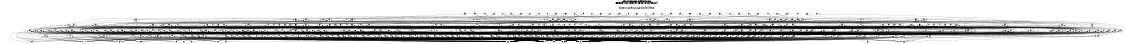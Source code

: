 # Network structure generated by ABC

digraph network {
size = "7.5,10";
center = true;
edge [dir = back];

{
  node [shape = plaintext];
  edge [style = invis];
  LevelTitle1 [label=""];
  LevelTitle2 [label=""];
  Level5 [label = ""];
  Level4 [label = ""];
  Level3 [label = ""];
  Level2 [label = ""];
  Level1 [label = ""];
  Level0 [label = ""];
  LevelTitle1 ->  LevelTitle2 ->  Level5 ->  Level4 ->  Level3 ->  Level2 ->  Level1 ->  Level0;
}

{
  rank = same;
  LevelTitle1;
  title1 [shape=plaintext,
          fontsize=20,
          fontname = "Times-Roman",
          label="Network structure visualized by ABC\nBenchmark \"top\". Time was Wed Oct 16 16:07:39 2024. "
         ];
}

{
  rank = same;
  LevelTitle2;
  title2 [shape=plaintext,
          fontsize=18,
          fontname = "Times-Roman",
          label="The network contains 346 logic nodes and 0 latches.\n"
         ];
}

{
  rank = same;
  Level5;
  Node18 [label = "pa1", shape = invtriangle, color = coral, fillcolor = coral];
  Node19 [label = "pa0", shape = invtriangle, color = coral, fillcolor = coral];
  Node20 [label = "pb0", shape = invtriangle, color = coral, fillcolor = coral];
  Node21 [label = "pc1", shape = invtriangle, color = coral, fillcolor = coral];
  Node22 [label = "pr", shape = invtriangle, color = coral, fillcolor = coral];
  Node23 [label = "pb1", shape = invtriangle, color = coral, fillcolor = coral];
  Node24 [label = "pc0", shape = invtriangle, color = coral, fillcolor = coral];
  Node25 [label = "ps", shape = invtriangle, color = coral, fillcolor = coral];
  Node26 [label = "pd0", shape = invtriangle, color = coral, fillcolor = coral];
  Node27 [label = "pt", shape = invtriangle, color = coral, fillcolor = coral];
  Node28 [label = "pd1", shape = invtriangle, color = coral, fillcolor = coral];
  Node29 [label = "pe0", shape = invtriangle, color = coral, fillcolor = coral];
  Node30 [label = "pu", shape = invtriangle, color = coral, fillcolor = coral];
  Node31 [label = "pf0", shape = invtriangle, color = coral, fillcolor = coral];
  Node32 [label = "pv", shape = invtriangle, color = coral, fillcolor = coral];
  Node33 [label = "pg0", shape = invtriangle, color = coral, fillcolor = coral];
  Node34 [label = "pw", shape = invtriangle, color = coral, fillcolor = coral];
  Node35 [label = "ph0", shape = invtriangle, color = coral, fillcolor = coral];
  Node36 [label = "px", shape = invtriangle, color = coral, fillcolor = coral];
  Node37 [label = "pi0", shape = invtriangle, color = coral, fillcolor = coral];
  Node38 [label = "py", shape = invtriangle, color = coral, fillcolor = coral];
  Node39 [label = "pj0", shape = invtriangle, color = coral, fillcolor = coral];
  Node40 [label = "pz", shape = invtriangle, color = coral, fillcolor = coral];
  Node41 [label = "pk0", shape = invtriangle, color = coral, fillcolor = coral];
  Node42 [label = "pl0", shape = invtriangle, color = coral, fillcolor = coral];
  Node43 [label = "pm0", shape = invtriangle, color = coral, fillcolor = coral];
  Node44 [label = "pn0", shape = invtriangle, color = coral, fillcolor = coral];
  Node45 [label = "po0", shape = invtriangle, color = coral, fillcolor = coral];
  Node46 [label = "pp0", shape = invtriangle, color = coral, fillcolor = coral];
  Node47 [label = "pq0", shape = invtriangle, color = coral, fillcolor = coral];
  Node48 [label = "pr0", shape = invtriangle, color = coral, fillcolor = coral];
  Node49 [label = "ps0", shape = invtriangle, color = coral, fillcolor = coral];
  Node50 [label = "pt0", shape = invtriangle, color = coral, fillcolor = coral];
  Node51 [label = "pu0", shape = invtriangle, color = coral, fillcolor = coral];
  Node52 [label = "pv0", shape = invtriangle, color = coral, fillcolor = coral];
  Node53 [label = "pw0", shape = invtriangle, color = coral, fillcolor = coral];
  Node54 [label = "px0", shape = invtriangle, color = coral, fillcolor = coral];
  Node55 [label = "py0", shape = invtriangle, color = coral, fillcolor = coral];
  Node56 [label = "pz0", shape = invtriangle, color = coral, fillcolor = coral];
}

{
  rank = same;
  Level4;
  Node72 [label = "72\n", shape = ellipse];
  Node142 [label = "142\n", shape = ellipse];
  Node171 [label = "171\n", shape = ellipse];
  Node178 [label = "178\n", shape = ellipse];
  Node221 [label = "221\n", shape = ellipse];
  Node249 [label = "249\n", shape = ellipse];
  Node256 [label = "256\n", shape = ellipse];
  Node277 [label = "277\n", shape = ellipse];
  Node298 [label = "298\n", shape = ellipse];
  Node311 [label = "311\n", shape = ellipse];
  Node313 [label = "313\n", shape = ellipse];
  Node319 [label = "319\n", shape = ellipse];
  Node328 [label = "328\n", shape = ellipse];
  Node335 [label = "335\n", shape = ellipse];
  Node340 [label = "340\n", shape = ellipse];
  Node347 [label = "347\n", shape = ellipse];
  Node353 [label = "353\n", shape = ellipse];
  Node359 [label = "359\n", shape = ellipse];
  Node367 [label = "367\n", shape = ellipse];
  Node372 [label = "372\n", shape = ellipse];
  Node379 [label = "379\n", shape = ellipse];
  Node384 [label = "384\n", shape = ellipse];
  Node389 [label = "389\n", shape = ellipse];
  Node392 [label = "392\n", shape = ellipse];
  Node395 [label = "395\n", shape = ellipse];
  Node398 [label = "398\n", shape = ellipse];
  Node402 [label = "402\n", shape = ellipse];
  Node403 [label = "403\n", shape = ellipse];
}

{
  rank = same;
  Level3;
  Node59 [label = "59\n", shape = ellipse];
  Node73 [label = "73\n", shape = ellipse];
  Node92 [label = "92\n", shape = ellipse];
  Node97 [label = "97\n", shape = ellipse];
  Node106 [label = "106\n", shape = ellipse];
  Node126 [label = "126\n", shape = ellipse];
  Node143 [label = "143\n", shape = ellipse];
  Node154 [label = "154\n", shape = ellipse];
  Node155 [label = "155\n", shape = ellipse];
  Node160 [label = "160\n", shape = ellipse];
  Node172 [label = "172\n", shape = ellipse];
  Node174 [label = "174\n", shape = ellipse];
  Node179 [label = "179\n", shape = ellipse];
  Node185 [label = "185\n", shape = ellipse];
  Node194 [label = "194\n", shape = ellipse];
  Node197 [label = "197\n", shape = ellipse];
  Node200 [label = "200\n", shape = ellipse];
  Node217 [label = "217\n", shape = ellipse];
  Node222 [label = "222\n", shape = ellipse];
  Node224 [label = "224\n", shape = ellipse];
  Node234 [label = "234\n", shape = ellipse];
  Node247 [label = "247\n", shape = ellipse];
  Node250 [label = "250\n", shape = ellipse];
  Node251 [label = "251\n", shape = ellipse];
  Node253 [label = "253\n", shape = ellipse];
  Node257 [label = "257\n", shape = ellipse];
  Node258 [label = "258\n", shape = ellipse];
  Node260 [label = "260\n", shape = ellipse];
  Node263 [label = "263\n", shape = ellipse];
  Node267 [label = "267\n", shape = ellipse];
  Node275 [label = "275\n", shape = ellipse];
  Node278 [label = "278\n", shape = ellipse];
  Node284 [label = "284\n", shape = ellipse];
  Node288 [label = "288\n", shape = ellipse];
  Node295 [label = "295\n", shape = ellipse];
  Node299 [label = "299\n", shape = ellipse];
  Node303 [label = "303\n", shape = ellipse];
  Node308 [label = "308\n", shape = ellipse];
  Node312 [label = "312\n", shape = ellipse];
  Node314 [label = "314\n", shape = ellipse];
  Node320 [label = "320\n", shape = ellipse];
  Node324 [label = "324\n", shape = ellipse];
  Node325 [label = "325\n", shape = ellipse];
  Node327 [label = "327\n", shape = ellipse];
  Node329 [label = "329\n", shape = ellipse];
  Node331 [label = "331\n", shape = ellipse];
  Node332 [label = "332\n", shape = ellipse];
  Node336 [label = "336\n", shape = ellipse];
  Node337 [label = "337\n", shape = ellipse];
  Node341 [label = "341\n", shape = ellipse];
  Node344 [label = "344\n", shape = ellipse];
  Node348 [label = "348\n", shape = ellipse];
  Node349 [label = "349\n", shape = ellipse];
  Node351 [label = "351\n", shape = ellipse];
  Node352 [label = "352\n", shape = ellipse];
  Node354 [label = "354\n", shape = ellipse];
  Node356 [label = "356\n", shape = ellipse];
  Node358 [label = "358\n", shape = ellipse];
  Node360 [label = "360\n", shape = ellipse];
  Node361 [label = "361\n", shape = ellipse];
  Node364 [label = "364\n", shape = ellipse];
  Node365 [label = "365\n", shape = ellipse];
  Node368 [label = "368\n", shape = ellipse];
  Node370 [label = "370\n", shape = ellipse];
  Node373 [label = "373\n", shape = ellipse];
  Node377 [label = "377\n", shape = ellipse];
  Node378 [label = "378\n", shape = ellipse];
  Node380 [label = "380\n", shape = ellipse];
  Node382 [label = "382\n", shape = ellipse];
  Node383 [label = "383\n", shape = ellipse];
  Node385 [label = "385\n", shape = ellipse];
  Node387 [label = "387\n", shape = ellipse];
  Node388 [label = "388\n", shape = ellipse];
  Node390 [label = "390\n", shape = ellipse];
  Node391 [label = "391\n", shape = ellipse];
  Node393 [label = "393\n", shape = ellipse];
  Node396 [label = "396\n", shape = ellipse];
  Node399 [label = "399\n", shape = ellipse];
  Node401 [label = "401\n", shape = ellipse];
}

{
  rank = same;
  Level2;
  Node60 [label = "60\n", shape = ellipse];
  Node63 [label = "63\n", shape = ellipse];
  Node69 [label = "69\n", shape = ellipse];
  Node74 [label = "74\n", shape = ellipse];
  Node79 [label = "79\n", shape = ellipse];
  Node82 [label = "82\n", shape = ellipse];
  Node86 [label = "86\n", shape = ellipse];
  Node89 [label = "89\n", shape = ellipse];
  Node93 [label = "93\n", shape = ellipse];
  Node98 [label = "98\n", shape = ellipse];
  Node99 [label = "99\n", shape = ellipse];
  Node102 [label = "102\n", shape = ellipse];
  Node107 [label = "107\n", shape = ellipse];
  Node108 [label = "108\n", shape = ellipse];
  Node110 [label = "110\n", shape = ellipse];
  Node113 [label = "113\n", shape = ellipse];
  Node117 [label = "117\n", shape = ellipse];
  Node121 [label = "121\n", shape = ellipse];
  Node124 [label = "124\n", shape = ellipse];
  Node127 [label = "127\n", shape = ellipse];
  Node131 [label = "131\n", shape = ellipse];
  Node133 [label = "133\n", shape = ellipse];
  Node135 [label = "135\n", shape = ellipse];
  Node139 [label = "139\n", shape = ellipse];
  Node144 [label = "144\n", shape = ellipse];
  Node145 [label = "145\n", shape = ellipse];
  Node146 [label = "146\n", shape = ellipse];
  Node147 [label = "147\n", shape = ellipse];
  Node151 [label = "151\n", shape = ellipse];
  Node156 [label = "156\n", shape = ellipse];
  Node161 [label = "161\n", shape = ellipse];
  Node162 [label = "162\n", shape = ellipse];
  Node166 [label = "166\n", shape = ellipse];
  Node168 [label = "168\n", shape = ellipse];
  Node173 [label = "173\n", shape = ellipse];
  Node175 [label = "175\n", shape = ellipse];
  Node176 [label = "176\n", shape = ellipse];
  Node180 [label = "180\n", shape = ellipse];
  Node181 [label = "181\n", shape = ellipse];
  Node182 [label = "182\n", shape = ellipse];
  Node183 [label = "183\n", shape = ellipse];
  Node186 [label = "186\n", shape = ellipse];
  Node187 [label = "187\n", shape = ellipse];
  Node189 [label = "189\n", shape = ellipse];
  Node195 [label = "195\n", shape = ellipse];
  Node198 [label = "198\n", shape = ellipse];
  Node201 [label = "201\n", shape = ellipse];
  Node206 [label = "206\n", shape = ellipse];
  Node209 [label = "209\n", shape = ellipse];
  Node210 [label = "210\n", shape = ellipse];
  Node214 [label = "214\n", shape = ellipse];
  Node218 [label = "218\n", shape = ellipse];
  Node223 [label = "223\n", shape = ellipse];
  Node225 [label = "225\n", shape = ellipse];
  Node226 [label = "226\n", shape = ellipse];
  Node227 [label = "227\n", shape = ellipse];
  Node228 [label = "228\n", shape = ellipse];
  Node230 [label = "230\n", shape = ellipse];
  Node235 [label = "235\n", shape = ellipse];
  Node236 [label = "236\n", shape = ellipse];
  Node237 [label = "237\n", shape = ellipse];
  Node243 [label = "243\n", shape = ellipse];
  Node252 [label = "252\n", shape = ellipse];
  Node254 [label = "254\n", shape = ellipse];
  Node255 [label = "255\n", shape = ellipse];
  Node259 [label = "259\n", shape = ellipse];
  Node261 [label = "261\n", shape = ellipse];
  Node264 [label = "264\n", shape = ellipse];
  Node265 [label = "265\n", shape = ellipse];
  Node268 [label = "268\n", shape = ellipse];
  Node269 [label = "269\n", shape = ellipse];
  Node270 [label = "270\n", shape = ellipse];
  Node271 [label = "271\n", shape = ellipse];
  Node273 [label = "273\n", shape = ellipse];
  Node276 [label = "276\n", shape = ellipse];
  Node279 [label = "279\n", shape = ellipse];
  Node280 [label = "280\n", shape = ellipse];
  Node282 [label = "282\n", shape = ellipse];
  Node283 [label = "283\n", shape = ellipse];
  Node285 [label = "285\n", shape = ellipse];
  Node286 [label = "286\n", shape = ellipse];
  Node289 [label = "289\n", shape = ellipse];
  Node290 [label = "290\n", shape = ellipse];
  Node291 [label = "291\n", shape = ellipse];
  Node292 [label = "292\n", shape = ellipse];
  Node294 [label = "294\n", shape = ellipse];
  Node296 [label = "296\n", shape = ellipse];
  Node300 [label = "300\n", shape = ellipse];
  Node301 [label = "301\n", shape = ellipse];
  Node302 [label = "302\n", shape = ellipse];
  Node304 [label = "304\n", shape = ellipse];
  Node305 [label = "305\n", shape = ellipse];
  Node306 [label = "306\n", shape = ellipse];
  Node309 [label = "309\n", shape = ellipse];
  Node316 [label = "316\n", shape = ellipse];
  Node317 [label = "317\n", shape = ellipse];
  Node318 [label = "318\n", shape = ellipse];
  Node321 [label = "321\n", shape = ellipse];
  Node323 [label = "323\n", shape = ellipse];
  Node326 [label = "326\n", shape = ellipse];
  Node330 [label = "330\n", shape = ellipse];
  Node333 [label = "333\n", shape = ellipse];
  Node334 [label = "334\n", shape = ellipse];
  Node338 [label = "338\n", shape = ellipse];
  Node339 [label = "339\n", shape = ellipse];
  Node342 [label = "342\n", shape = ellipse];
  Node345 [label = "345\n", shape = ellipse];
  Node346 [label = "346\n", shape = ellipse];
  Node357 [label = "357\n", shape = ellipse];
  Node362 [label = "362\n", shape = ellipse];
  Node363 [label = "363\n", shape = ellipse];
  Node369 [label = "369\n", shape = ellipse];
  Node371 [label = "371\n", shape = ellipse];
  Node374 [label = "374\n", shape = ellipse];
  Node375 [label = "375\n", shape = ellipse];
  Node376 [label = "376\n", shape = ellipse];
  Node381 [label = "381\n", shape = ellipse];
  Node386 [label = "386\n", shape = ellipse];
  Node394 [label = "394\n", shape = ellipse];
  Node397 [label = "397\n", shape = ellipse];
  Node400 [label = "400\n", shape = ellipse];
}

{
  rank = same;
  Level1;
  Node58 [label = "58\n", shape = ellipse];
  Node61 [label = "61\n", shape = ellipse];
  Node62 [label = "62\n", shape = ellipse];
  Node64 [label = "64\n", shape = ellipse];
  Node65 [label = "65\n", shape = ellipse];
  Node66 [label = "66\n", shape = ellipse];
  Node67 [label = "67\n", shape = ellipse];
  Node68 [label = "68\n", shape = ellipse];
  Node70 [label = "70\n", shape = ellipse];
  Node71 [label = "71\n", shape = ellipse];
  Node75 [label = "75\n", shape = ellipse];
  Node76 [label = "76\n", shape = ellipse];
  Node77 [label = "77\n", shape = ellipse];
  Node78 [label = "78\n", shape = ellipse];
  Node80 [label = "80\n", shape = ellipse];
  Node81 [label = "81\n", shape = ellipse];
  Node83 [label = "83\n", shape = ellipse];
  Node84 [label = "84\n", shape = ellipse];
  Node85 [label = "85\n", shape = ellipse];
  Node87 [label = "87\n", shape = ellipse];
  Node88 [label = "88\n", shape = ellipse];
  Node90 [label = "90\n", shape = ellipse];
  Node91 [label = "91\n", shape = ellipse];
  Node94 [label = "94\n", shape = ellipse];
  Node95 [label = "95\n", shape = ellipse];
  Node96 [label = "96\n", shape = ellipse];
  Node100 [label = "100\n", shape = ellipse];
  Node101 [label = "101\n", shape = ellipse];
  Node103 [label = "103\n", shape = ellipse];
  Node104 [label = "104\n", shape = ellipse];
  Node105 [label = "105\n", shape = ellipse];
  Node109 [label = "109\n", shape = ellipse];
  Node111 [label = "111\n", shape = ellipse];
  Node112 [label = "112\n", shape = ellipse];
  Node114 [label = "114\n", shape = ellipse];
  Node115 [label = "115\n", shape = ellipse];
  Node116 [label = "116\n", shape = ellipse];
  Node118 [label = "118\n", shape = ellipse];
  Node119 [label = "119\n", shape = ellipse];
  Node120 [label = "120\n", shape = ellipse];
  Node122 [label = "122\n", shape = ellipse];
  Node123 [label = "123\n", shape = ellipse];
  Node125 [label = "125\n", shape = ellipse];
  Node128 [label = "128\n", shape = ellipse];
  Node129 [label = "129\n", shape = ellipse];
  Node130 [label = "130\n", shape = ellipse];
  Node132 [label = "132\n", shape = ellipse];
  Node134 [label = "134\n", shape = ellipse];
  Node136 [label = "136\n", shape = ellipse];
  Node137 [label = "137\n", shape = ellipse];
  Node138 [label = "138\n", shape = ellipse];
  Node140 [label = "140\n", shape = ellipse];
  Node141 [label = "141\n", shape = ellipse];
  Node148 [label = "148\n", shape = ellipse];
  Node149 [label = "149\n", shape = ellipse];
  Node150 [label = "150\n", shape = ellipse];
  Node152 [label = "152\n", shape = ellipse];
  Node153 [label = "153\n", shape = ellipse];
  Node157 [label = "157\n", shape = ellipse];
  Node158 [label = "158\n", shape = ellipse];
  Node159 [label = "159\n", shape = ellipse];
  Node163 [label = "163\n", shape = ellipse];
  Node164 [label = "164\n", shape = ellipse];
  Node165 [label = "165\n", shape = ellipse];
  Node167 [label = "167\n", shape = ellipse];
  Node169 [label = "169\n", shape = ellipse];
  Node170 [label = "170\n", shape = ellipse];
  Node177 [label = "177\n", shape = ellipse];
  Node184 [label = "184\n", shape = ellipse];
  Node188 [label = "188\n", shape = ellipse];
  Node190 [label = "190\n", shape = ellipse];
  Node191 [label = "191\n", shape = ellipse];
  Node192 [label = "192\n", shape = ellipse];
  Node193 [label = "193\n", shape = ellipse];
  Node196 [label = "196\n", shape = ellipse];
  Node199 [label = "199\n", shape = ellipse];
  Node202 [label = "202\n", shape = ellipse];
  Node203 [label = "203\n", shape = ellipse];
  Node204 [label = "204\n", shape = ellipse];
  Node205 [label = "205\n", shape = ellipse];
  Node207 [label = "207\n", shape = ellipse];
  Node208 [label = "208\n", shape = ellipse];
  Node211 [label = "211\n", shape = ellipse];
  Node212 [label = "212\n", shape = ellipse];
  Node213 [label = "213\n", shape = ellipse];
  Node215 [label = "215\n", shape = ellipse];
  Node216 [label = "216\n", shape = ellipse];
  Node219 [label = "219\n", shape = ellipse];
  Node220 [label = "220\n", shape = ellipse];
  Node229 [label = "229\n", shape = ellipse];
  Node231 [label = "231\n", shape = ellipse];
  Node232 [label = "232\n", shape = ellipse];
  Node233 [label = "233\n", shape = ellipse];
  Node238 [label = "238\n", shape = ellipse];
  Node239 [label = "239\n", shape = ellipse];
  Node240 [label = "240\n", shape = ellipse];
  Node241 [label = "241\n", shape = ellipse];
  Node242 [label = "242\n", shape = ellipse];
  Node244 [label = "244\n", shape = ellipse];
  Node245 [label = "245\n", shape = ellipse];
  Node246 [label = "246\n", shape = ellipse];
  Node248 [label = "248\n", shape = ellipse];
  Node262 [label = "262\n", shape = ellipse];
  Node266 [label = "266\n", shape = ellipse];
  Node272 [label = "272\n", shape = ellipse];
  Node274 [label = "274\n", shape = ellipse];
  Node281 [label = "281\n", shape = ellipse];
  Node287 [label = "287\n", shape = ellipse];
  Node293 [label = "293\n", shape = ellipse];
  Node297 [label = "297\n", shape = ellipse];
  Node307 [label = "307\n", shape = ellipse];
  Node310 [label = "310\n", shape = ellipse];
  Node315 [label = "315\n", shape = ellipse];
  Node322 [label = "322\n", shape = ellipse];
  Node343 [label = "343\n", shape = ellipse];
  Node350 [label = "350\n", shape = ellipse];
  Node355 [label = "355\n", shape = ellipse];
  Node366 [label = "366\n", shape = ellipse];
}

{
  rank = same;
  Level0;
  Node1 [label = "pp", shape = triangle, color = coral, fillcolor = coral];
  Node2 [label = "pq", shape = triangle, color = coral, fillcolor = coral];
  Node3 [label = "pa", shape = triangle, color = coral, fillcolor = coral];
  Node4 [label = "pb", shape = triangle, color = coral, fillcolor = coral];
  Node5 [label = "pc", shape = triangle, color = coral, fillcolor = coral];
  Node6 [label = "pd", shape = triangle, color = coral, fillcolor = coral];
  Node7 [label = "pe", shape = triangle, color = coral, fillcolor = coral];
  Node8 [label = "pf", shape = triangle, color = coral, fillcolor = coral];
  Node9 [label = "pg", shape = triangle, color = coral, fillcolor = coral];
  Node10 [label = "ph", shape = triangle, color = coral, fillcolor = coral];
  Node11 [label = "pi", shape = triangle, color = coral, fillcolor = coral];
  Node12 [label = "pj", shape = triangle, color = coral, fillcolor = coral];
  Node13 [label = "pk", shape = triangle, color = coral, fillcolor = coral];
  Node14 [label = "pl", shape = triangle, color = coral, fillcolor = coral];
  Node15 [label = "pm", shape = triangle, color = coral, fillcolor = coral];
  Node16 [label = "pn", shape = triangle, color = coral, fillcolor = coral];
  Node17 [label = "po", shape = triangle, color = coral, fillcolor = coral];
}

title1 -> title2 [style = invis];
title2 -> Node18 [style = invis];
title2 -> Node19 [style = invis];
title2 -> Node20 [style = invis];
title2 -> Node21 [style = invis];
title2 -> Node22 [style = invis];
title2 -> Node23 [style = invis];
title2 -> Node24 [style = invis];
title2 -> Node25 [style = invis];
title2 -> Node26 [style = invis];
title2 -> Node27 [style = invis];
title2 -> Node28 [style = invis];
title2 -> Node29 [style = invis];
title2 -> Node30 [style = invis];
title2 -> Node31 [style = invis];
title2 -> Node32 [style = invis];
title2 -> Node33 [style = invis];
title2 -> Node34 [style = invis];
title2 -> Node35 [style = invis];
title2 -> Node36 [style = invis];
title2 -> Node37 [style = invis];
title2 -> Node38 [style = invis];
title2 -> Node39 [style = invis];
title2 -> Node40 [style = invis];
title2 -> Node41 [style = invis];
title2 -> Node42 [style = invis];
title2 -> Node43 [style = invis];
title2 -> Node44 [style = invis];
title2 -> Node45 [style = invis];
title2 -> Node46 [style = invis];
title2 -> Node47 [style = invis];
title2 -> Node48 [style = invis];
title2 -> Node49 [style = invis];
title2 -> Node50 [style = invis];
title2 -> Node51 [style = invis];
title2 -> Node52 [style = invis];
title2 -> Node53 [style = invis];
title2 -> Node54 [style = invis];
title2 -> Node55 [style = invis];
title2 -> Node56 [style = invis];
Node18 -> Node19 [style = invis];
Node19 -> Node20 [style = invis];
Node20 -> Node21 [style = invis];
Node21 -> Node22 [style = invis];
Node22 -> Node23 [style = invis];
Node23 -> Node24 [style = invis];
Node24 -> Node25 [style = invis];
Node25 -> Node26 [style = invis];
Node26 -> Node27 [style = invis];
Node27 -> Node28 [style = invis];
Node28 -> Node29 [style = invis];
Node29 -> Node30 [style = invis];
Node30 -> Node31 [style = invis];
Node31 -> Node32 [style = invis];
Node32 -> Node33 [style = invis];
Node33 -> Node34 [style = invis];
Node34 -> Node35 [style = invis];
Node35 -> Node36 [style = invis];
Node36 -> Node37 [style = invis];
Node37 -> Node38 [style = invis];
Node38 -> Node39 [style = invis];
Node39 -> Node40 [style = invis];
Node40 -> Node41 [style = invis];
Node41 -> Node42 [style = invis];
Node42 -> Node43 [style = invis];
Node43 -> Node44 [style = invis];
Node44 -> Node45 [style = invis];
Node45 -> Node46 [style = invis];
Node46 -> Node47 [style = invis];
Node47 -> Node48 [style = invis];
Node48 -> Node49 [style = invis];
Node49 -> Node50 [style = invis];
Node50 -> Node51 [style = invis];
Node51 -> Node52 [style = invis];
Node52 -> Node53 [style = invis];
Node53 -> Node54 [style = invis];
Node54 -> Node55 [style = invis];
Node55 -> Node56 [style = invis];
Node18 -> Node58 [style = solid];
Node19 -> Node59 [style = solid];
Node20 -> Node60 [style = solid];
Node21 -> Node69 [style = solid];
Node22 -> Node72 [style = solid];
Node23 -> Node124 [style = solid];
Node24 -> Node68 [style = solid];
Node25 -> Node126 [style = solid];
Node26 -> Node142 [style = solid];
Node27 -> Node171 [style = solid];
Node28 -> Node177 [style = solid];
Node29 -> Node178 [style = solid];
Node30 -> Node217 [style = solid];
Node31 -> Node221 [style = solid];
Node32 -> Node249 [style = solid];
Node33 -> Node256 [style = solid];
Node34 -> Node402 [style = solid];
Node35 -> Node277 [style = solid];
Node36 -> Node403 [style = solid];
Node37 -> Node298 [style = solid];
Node38 -> Node311 [style = solid];
Node39 -> Node313 [style = solid];
Node40 -> Node318 [style = solid];
Node41 -> Node319 [style = solid];
Node42 -> Node328 [style = solid];
Node43 -> Node335 [style = solid];
Node44 -> Node340 [style = solid];
Node45 -> Node347 [style = solid];
Node46 -> Node353 [style = solid];
Node47 -> Node359 [style = solid];
Node48 -> Node367 [style = solid];
Node49 -> Node372 [style = solid];
Node50 -> Node379 [style = solid];
Node51 -> Node384 [style = solid];
Node52 -> Node389 [style = solid];
Node53 -> Node392 [style = solid];
Node54 -> Node395 [style = solid];
Node55 -> Node398 [style = solid];
Node56 -> Node297 [style = solid];
Node58 -> Node1 [style = solid];
Node58 -> Node2 [style = solid];
Node58 -> Node14 [style = solid];
Node58 -> Node15 [style = solid];
Node58 -> Node16 [style = solid];
Node58 -> Node17 [style = solid];
Node59 -> Node60 [style = solid];
Node59 -> Node63 [style = solid];
Node59 -> Node68 [style = solid];
Node60 -> Node61 [style = solid];
Node60 -> Node62 [style = solid];
Node61 -> Node14 [style = solid];
Node61 -> Node15 [style = solid];
Node61 -> Node16 [style = solid];
Node61 -> Node17 [style = solid];
Node62 -> Node1 [style = solid];
Node62 -> Node2 [style = solid];
Node62 -> Node13 [style = solid];
Node63 -> Node64 [style = solid];
Node63 -> Node65 [style = solid];
Node63 -> Node66 [style = solid];
Node63 -> Node67 [style = solid];
Node63 -> Node9 [style = solid];
Node64 -> Node14 [style = solid];
Node64 -> Node15 [style = solid];
Node64 -> Node16 [style = solid];
Node64 -> Node17 [style = solid];
Node65 -> Node1 [style = solid];
Node65 -> Node2 [style = solid];
Node66 -> Node14 [style = solid];
Node66 -> Node16 [style = solid];
Node66 -> Node17 [style = solid];
Node67 -> Node1 [style = solid];
Node67 -> Node2 [style = solid];
Node67 -> Node9 [style = solid];
Node67 -> Node15 [style = solid];
Node68 -> Node1 [style = solid];
Node68 -> Node2 [style = solid];
Node68 -> Node14 [style = solid];
Node68 -> Node15 [style = solid];
Node68 -> Node16 [style = solid];
Node68 -> Node17 [style = solid];
Node69 -> Node70 [style = solid];
Node69 -> Node71 [style = solid];
Node70 -> Node1 [style = solid];
Node70 -> Node2 [style = solid];
Node70 -> Node14 [style = solid];
Node70 -> Node15 [style = solid];
Node70 -> Node16 [style = solid];
Node70 -> Node17 [style = solid];
Node71 -> Node1 [style = solid];
Node71 -> Node2 [style = solid];
Node71 -> Node14 [style = solid];
Node71 -> Node15 [style = solid];
Node71 -> Node16 [style = solid];
Node71 -> Node17 [style = solid];
Node72 -> Node73 [style = solid];
Node72 -> Node92 [style = solid];
Node72 -> Node97 [style = solid];
Node72 -> Node106 [style = solid];
Node72 -> Node121 [style = solid];
Node73 -> Node74 [style = solid];
Node73 -> Node79 [style = solid];
Node73 -> Node82 [style = solid];
Node73 -> Node86 [style = solid];
Node73 -> Node89 [style = solid];
Node73 -> Node91 [style = solid];
Node74 -> Node75 [style = solid];
Node74 -> Node76 [style = solid];
Node74 -> Node77 [style = solid];
Node74 -> Node78 [style = solid];
Node74 -> Node8 [style = solid];
Node75 -> Node1 [style = solid];
Node75 -> Node2 [style = solid];
Node75 -> Node14 [style = solid];
Node75 -> Node15 [style = solid];
Node75 -> Node16 [style = solid];
Node75 -> Node17 [style = solid];
Node76 -> Node1 [style = solid];
Node76 -> Node2 [style = solid];
Node76 -> Node14 [style = solid];
Node76 -> Node15 [style = solid];
Node76 -> Node16 [style = solid];
Node76 -> Node17 [style = solid];
Node77 -> Node14 [style = solid];
Node77 -> Node15 [style = solid];
Node77 -> Node16 [style = solid];
Node77 -> Node17 [style = solid];
Node78 -> Node1 [style = solid];
Node78 -> Node2 [style = solid];
Node79 -> Node77 [style = solid];
Node79 -> Node78 [style = solid];
Node79 -> Node80 [style = solid];
Node79 -> Node81 [style = solid];
Node79 -> Node8 [style = solid];
Node80 -> Node1 [style = solid];
Node80 -> Node2 [style = solid];
Node80 -> Node14 [style = solid];
Node80 -> Node15 [style = solid];
Node80 -> Node16 [style = solid];
Node80 -> Node17 [style = solid];
Node81 -> Node1 [style = solid];
Node81 -> Node2 [style = solid];
Node81 -> Node14 [style = solid];
Node81 -> Node15 [style = solid];
Node81 -> Node16 [style = solid];
Node81 -> Node17 [style = solid];
Node82 -> Node83 [style = solid];
Node82 -> Node84 [style = solid];
Node82 -> Node85 [style = solid];
Node83 -> Node7 [style = solid];
Node83 -> Node10 [style = solid];
Node83 -> Node11 [style = solid];
Node83 -> Node12 [style = solid];
Node84 -> Node2 [style = solid];
Node84 -> Node15 [style = solid];
Node84 -> Node16 [style = solid];
Node85 -> Node1 [style = solid];
Node85 -> Node5 [style = solid];
Node85 -> Node14 [style = solid];
Node85 -> Node17 [style = solid];
Node86 -> Node87 [style = solid];
Node86 -> Node88 [style = solid];
Node86 -> Node7 [style = solid];
Node87 -> Node15 [style = solid];
Node87 -> Node16 [style = solid];
Node88 -> Node1 [style = solid];
Node88 -> Node2 [style = solid];
Node88 -> Node3 [style = solid];
Node88 -> Node14 [style = solid];
Node88 -> Node17 [style = solid];
Node89 -> Node87 [style = solid];
Node89 -> Node90 [style = solid];
Node89 -> Node7 [style = solid];
Node90 -> Node1 [style = solid];
Node90 -> Node2 [style = solid];
Node90 -> Node4 [style = solid];
Node90 -> Node14 [style = solid];
Node90 -> Node17 [style = solid];
Node91 -> Node1 [style = solid];
Node91 -> Node2 [style = solid];
Node91 -> Node14 [style = solid];
Node91 -> Node15 [style = solid];
Node91 -> Node16 [style = solid];
Node91 -> Node17 [style = solid];
Node92 -> Node93 [style = solid];
Node92 -> Node95 [style = solid];
Node92 -> Node96 [style = solid];
Node93 -> Node77 [style = solid];
Node93 -> Node94 [style = solid];
Node94 -> Node1 [style = solid];
Node94 -> Node2 [style = solid];
Node94 -> Node11 [style = solid];
Node95 -> Node1 [style = solid];
Node95 -> Node2 [style = solid];
Node95 -> Node14 [style = solid];
Node95 -> Node15 [style = solid];
Node95 -> Node16 [style = solid];
Node95 -> Node17 [style = solid];
Node96 -> Node1 [style = solid];
Node96 -> Node2 [style = solid];
Node96 -> Node14 [style = solid];
Node96 -> Node15 [style = solid];
Node96 -> Node16 [style = solid];
Node96 -> Node17 [style = solid];
Node97 -> Node98 [style = solid];
Node97 -> Node99 [style = solid];
Node97 -> Node102 [style = solid];
Node97 -> Node104 [style = solid];
Node97 -> Node105 [style = solid];
Node98 -> Node66 [style = solid];
Node98 -> Node67 [style = solid];
Node99 -> Node84 [style = solid];
Node99 -> Node100 [style = solid];
Node99 -> Node101 [style = solid];
Node100 -> Node7 [style = solid];
Node100 -> Node8 [style = solid];
Node100 -> Node10 [style = solid];
Node100 -> Node14 [style = solid];
Node101 -> Node1 [style = solid];
Node101 -> Node11 [style = solid];
Node101 -> Node12 [style = solid];
Node101 -> Node17 [style = solid];
Node102 -> Node83 [style = solid];
Node102 -> Node84 [style = solid];
Node102 -> Node103 [style = solid];
Node103 -> Node1 [style = solid];
Node103 -> Node4 [style = solid];
Node103 -> Node14 [style = solid];
Node103 -> Node17 [style = solid];
Node104 -> Node1 [style = solid];
Node104 -> Node2 [style = solid];
Node104 -> Node14 [style = solid];
Node104 -> Node15 [style = solid];
Node104 -> Node16 [style = solid];
Node104 -> Node17 [style = solid];
Node105 -> Node1 [style = solid];
Node105 -> Node2 [style = solid];
Node105 -> Node14 [style = solid];
Node105 -> Node15 [style = solid];
Node105 -> Node16 [style = solid];
Node105 -> Node17 [style = solid];
Node106 -> Node107 [style = solid];
Node106 -> Node108 [style = solid];
Node106 -> Node110 [style = solid];
Node106 -> Node113 [style = solid];
Node106 -> Node117 [style = solid];
Node106 -> Node120 [style = solid];
Node107 -> Node64 [style = solid];
Node107 -> Node65 [style = solid];
Node107 -> Node9 [style = solid];
Node108 -> Node109 [style = solid];
Node108 -> Node9 [style = solid];
Node108 -> Node14 [style = solid];
Node108 -> Node15 [style = solid];
Node108 -> Node16 [style = solid];
Node108 -> Node17 [style = solid];
Node109 -> Node1 [style = solid];
Node109 -> Node2 [style = solid];
Node110 -> Node111 [style = solid];
Node110 -> Node112 [style = solid];
Node111 -> Node1 [style = solid];
Node111 -> Node2 [style = solid];
Node111 -> Node14 [style = solid];
Node111 -> Node15 [style = solid];
Node111 -> Node16 [style = solid];
Node111 -> Node17 [style = solid];
Node112 -> Node1 [style = solid];
Node112 -> Node2 [style = solid];
Node112 -> Node14 [style = solid];
Node112 -> Node15 [style = solid];
Node112 -> Node16 [style = solid];
Node112 -> Node17 [style = solid];
Node113 -> Node114 [style = solid];
Node113 -> Node115 [style = solid];
Node113 -> Node116 [style = solid];
Node113 -> Node1 [style = solid];
Node113 -> Node2 [style = solid];
Node113 -> Node5 [style = solid];
Node114 -> Node7 [style = solid];
Node114 -> Node8 [style = solid];
Node114 -> Node14 [style = solid];
Node114 -> Node17 [style = solid];
Node115 -> Node1 [style = solid];
Node115 -> Node2 [style = solid];
Node115 -> Node15 [style = solid];
Node115 -> Node16 [style = solid];
Node116 -> Node14 [style = solid];
Node116 -> Node15 [style = solid];
Node116 -> Node16 [style = solid];
Node116 -> Node17 [style = solid];
Node117 -> Node109 [style = solid];
Node117 -> Node87 [style = solid];
Node117 -> Node118 [style = solid];
Node117 -> Node119 [style = solid];
Node117 -> Node9 [style = solid];
Node118 -> Node14 [style = solid];
Node118 -> Node15 [style = solid];
Node118 -> Node16 [style = solid];
Node118 -> Node17 [style = solid];
Node119 -> Node4 [style = solid];
Node119 -> Node8 [style = solid];
Node119 -> Node14 [style = solid];
Node119 -> Node17 [style = solid];
Node120 -> Node1 [style = solid];
Node120 -> Node2 [style = solid];
Node120 -> Node14 [style = solid];
Node120 -> Node15 [style = solid];
Node120 -> Node16 [style = solid];
Node120 -> Node17 [style = solid];
Node121 -> Node78 [style = solid];
Node121 -> Node122 [style = solid];
Node121 -> Node123 [style = solid];
Node122 -> Node9 [style = solid];
Node122 -> Node14 [style = solid];
Node122 -> Node15 [style = solid];
Node122 -> Node16 [style = solid];
Node122 -> Node17 [style = solid];
Node123 -> Node1 [style = solid];
Node123 -> Node2 [style = solid];
Node123 -> Node14 [style = solid];
Node123 -> Node15 [style = solid];
Node123 -> Node16 [style = solid];
Node123 -> Node17 [style = solid];
Node124 -> Node65 [style = solid];
Node124 -> Node125 [style = solid];
Node124 -> Node10 [style = solid];
Node124 -> Node12 [style = solid];
Node124 -> Node14 [style = solid];
Node124 -> Node17 [style = solid];
Node125 -> Node15 [style = solid];
Node125 -> Node16 [style = solid];
Node126 -> Node127 [style = solid];
Node126 -> Node131 [style = solid];
Node126 -> Node133 [style = solid];
Node126 -> Node135 [style = solid];
Node126 -> Node139 [style = solid];
Node126 -> Node58 [style = solid];
Node127 -> Node128 [style = solid];
Node127 -> Node129 [style = solid];
Node127 -> Node130 [style = solid];
Node127 -> Node1 [style = solid];
Node127 -> Node2 [style = solid];
Node127 -> Node10 [style = solid];
Node128 -> Node1 [style = solid];
Node128 -> Node2 [style = solid];
Node128 -> Node14 [style = solid];
Node128 -> Node15 [style = solid];
Node128 -> Node16 [style = solid];
Node128 -> Node17 [style = solid];
Node129 -> Node14 [style = solid];
Node129 -> Node15 [style = solid];
Node129 -> Node16 [style = solid];
Node129 -> Node17 [style = solid];
Node130 -> Node1 [style = solid];
Node130 -> Node14 [style = solid];
Node130 -> Node15 [style = solid];
Node130 -> Node16 [style = solid];
Node130 -> Node17 [style = solid];
Node131 -> Node78 [style = solid];
Node131 -> Node132 [style = solid];
Node131 -> Node4 [style = solid];
Node131 -> Node16 [style = solid];
Node131 -> Node17 [style = solid];
Node132 -> Node7 [style = solid];
Node132 -> Node11 [style = solid];
Node132 -> Node14 [style = solid];
Node132 -> Node15 [style = solid];
Node133 -> Node134 [style = solid];
Node133 -> Node10 [style = solid];
Node133 -> Node11 [style = solid];
Node133 -> Node17 [style = solid];
Node134 -> Node2 [style = solid];
Node134 -> Node14 [style = solid];
Node134 -> Node15 [style = solid];
Node134 -> Node16 [style = solid];
Node135 -> Node132 [style = solid];
Node135 -> Node136 [style = solid];
Node135 -> Node137 [style = solid];
Node135 -> Node138 [style = solid];
Node136 -> Node1 [style = solid];
Node136 -> Node2 [style = solid];
Node136 -> Node5 [style = solid];
Node136 -> Node16 [style = solid];
Node136 -> Node17 [style = solid];
Node137 -> Node7 [style = solid];
Node137 -> Node14 [style = solid];
Node137 -> Node15 [style = solid];
Node138 -> Node1 [style = solid];
Node138 -> Node2 [style = solid];
Node138 -> Node3 [style = solid];
Node138 -> Node8 [style = solid];
Node138 -> Node16 [style = solid];
Node138 -> Node17 [style = solid];
Node139 -> Node109 [style = solid];
Node139 -> Node140 [style = solid];
Node139 -> Node141 [style = solid];
Node139 -> Node8 [style = solid];
Node139 -> Node16 [style = solid];
Node139 -> Node17 [style = solid];
Node140 -> Node1 [style = solid];
Node140 -> Node2 [style = solid];
Node140 -> Node7 [style = solid];
Node140 -> Node11 [style = solid];
Node140 -> Node14 [style = solid];
Node140 -> Node15 [style = solid];
Node141 -> Node7 [style = solid];
Node141 -> Node8 [style = solid];
Node141 -> Node15 [style = solid];
Node142 -> Node143 [style = solid];
Node142 -> Node154 [style = solid];
Node142 -> Node155 [style = solid];
Node142 -> Node160 [style = solid];
Node142 -> Node166 [style = solid];
Node142 -> Node168 [style = solid];
Node143 -> Node144 [style = solid];
Node143 -> Node145 [style = solid];
Node143 -> Node146 [style = solid];
Node143 -> Node147 [style = solid];
Node143 -> Node151 [style = solid];
Node143 -> Node153 [style = solid];
Node144 -> Node109 [style = solid];
Node144 -> Node118 [style = solid];
Node144 -> Node9 [style = solid];
Node145 -> Node115 [style = solid];
Node145 -> Node119 [style = solid];
Node146 -> Node129 [style = solid];
Node146 -> Node130 [style = solid];
Node146 -> Node1 [style = solid];
Node146 -> Node2 [style = solid];
Node146 -> Node10 [style = solid];
Node147 -> Node125 [style = solid];
Node147 -> Node148 [style = solid];
Node147 -> Node149 [style = solid];
Node147 -> Node150 [style = solid];
Node147 -> Node17 [style = solid];
Node148 -> Node5 [style = solid];
Node148 -> Node10 [style = solid];
Node148 -> Node11 [style = solid];
Node148 -> Node14 [style = solid];
Node149 -> Node1 [style = solid];
Node149 -> Node2 [style = solid];
Node149 -> Node4 [style = solid];
Node149 -> Node8 [style = solid];
Node150 -> Node1 [style = solid];
Node150 -> Node2 [style = solid];
Node150 -> Node14 [style = solid];
Node150 -> Node15 [style = solid];
Node150 -> Node16 [style = solid];
Node150 -> Node17 [style = solid];
Node151 -> Node61 [style = solid];
Node151 -> Node109 [style = solid];
Node151 -> Node152 [style = solid];
Node151 -> Node13 [style = solid];
Node152 -> Node1 [style = solid];
Node152 -> Node2 [style = solid];
Node152 -> Node14 [style = solid];
Node152 -> Node15 [style = solid];
Node152 -> Node16 [style = solid];
Node152 -> Node17 [style = solid];
Node153 -> Node1 [style = solid];
Node153 -> Node2 [style = solid];
Node153 -> Node14 [style = solid];
Node153 -> Node15 [style = solid];
Node153 -> Node16 [style = solid];
Node153 -> Node17 [style = solid];
Node154 -> Node102 [style = solid];
Node154 -> Node96 [style = solid];
Node154 -> Node112 [style = solid];
Node154 -> Node137 [style = solid];
Node154 -> Node138 [style = solid];
Node155 -> Node156 [style = solid];
Node155 -> Node133 [style = solid];
Node155 -> Node157 [style = solid];
Node155 -> Node158 [style = solid];
Node155 -> Node159 [style = solid];
Node156 -> Node109 [style = solid];
Node156 -> Node118 [style = solid];
Node156 -> Node9 [style = solid];
Node157 -> Node1 [style = solid];
Node157 -> Node2 [style = solid];
Node157 -> Node14 [style = solid];
Node157 -> Node15 [style = solid];
Node157 -> Node16 [style = solid];
Node157 -> Node17 [style = solid];
Node158 -> Node1 [style = solid];
Node158 -> Node3 [style = solid];
Node158 -> Node14 [style = solid];
Node158 -> Node16 [style = solid];
Node158 -> Node17 [style = solid];
Node159 -> Node1 [style = solid];
Node159 -> Node2 [style = solid];
Node159 -> Node14 [style = solid];
Node159 -> Node15 [style = solid];
Node159 -> Node16 [style = solid];
Node160 -> Node139 [style = solid];
Node160 -> Node161 [style = solid];
Node160 -> Node162 [style = solid];
Node160 -> Node163 [style = solid];
Node160 -> Node164 [style = solid];
Node160 -> Node165 [style = solid];
Node161 -> Node83 [style = solid];
Node161 -> Node84 [style = solid];
Node161 -> Node85 [style = solid];
Node161 -> Node100 [style = solid];
Node161 -> Node101 [style = solid];
Node162 -> Node78 [style = solid];
Node162 -> Node132 [style = solid];
Node162 -> Node4 [style = solid];
Node162 -> Node5 [style = solid];
Node162 -> Node16 [style = solid];
Node162 -> Node17 [style = solid];
Node163 -> Node1 [style = solid];
Node163 -> Node2 [style = solid];
Node163 -> Node14 [style = solid];
Node163 -> Node15 [style = solid];
Node163 -> Node16 [style = solid];
Node163 -> Node17 [style = solid];
Node164 -> Node1 [style = solid];
Node164 -> Node2 [style = solid];
Node164 -> Node14 [style = solid];
Node164 -> Node15 [style = solid];
Node164 -> Node16 [style = solid];
Node164 -> Node17 [style = solid];
Node165 -> Node1 [style = solid];
Node165 -> Node2 [style = solid];
Node165 -> Node14 [style = solid];
Node165 -> Node15 [style = solid];
Node165 -> Node16 [style = solid];
Node165 -> Node17 [style = solid];
Node166 -> Node70 [style = solid];
Node166 -> Node167 [style = solid];
Node167 -> Node1 [style = solid];
Node167 -> Node2 [style = solid];
Node167 -> Node14 [style = solid];
Node167 -> Node15 [style = solid];
Node167 -> Node16 [style = solid];
Node167 -> Node17 [style = solid];
Node168 -> Node58 [style = solid];
Node168 -> Node169 [style = solid];
Node168 -> Node123 [style = solid];
Node168 -> Node170 [style = solid];
Node169 -> Node1 [style = solid];
Node169 -> Node2 [style = solid];
Node169 -> Node14 [style = solid];
Node169 -> Node15 [style = solid];
Node169 -> Node16 [style = solid];
Node169 -> Node17 [style = solid];
Node170 -> Node1 [style = solid];
Node170 -> Node2 [style = solid];
Node170 -> Node14 [style = solid];
Node170 -> Node15 [style = solid];
Node170 -> Node16 [style = solid];
Node170 -> Node17 [style = solid];
Node171 -> Node172 [style = solid];
Node171 -> Node174 [style = solid];
Node171 -> Node86 [style = solid];
Node171 -> Node89 [style = solid];
Node171 -> Node121 [style = solid];
Node171 -> Node95 [style = solid];
Node172 -> Node108 [style = solid];
Node172 -> Node110 [style = solid];
Node172 -> Node113 [style = solid];
Node172 -> Node173 [style = solid];
Node172 -> Node104 [style = solid];
Node173 -> Node76 [style = solid];
Node173 -> Node80 [style = solid];
Node173 -> Node83 [style = solid];
Node173 -> Node84 [style = solid];
Node173 -> Node91 [style = solid];
Node173 -> Node103 [style = solid];
Node174 -> Node145 [style = solid];
Node174 -> Node161 [style = solid];
Node174 -> Node175 [style = solid];
Node174 -> Node176 [style = solid];
Node174 -> Node105 [style = solid];
Node175 -> Node75 [style = solid];
Node175 -> Node77 [style = solid];
Node175 -> Node94 [style = solid];
Node176 -> Node81 [style = solid];
Node176 -> Node96 [style = solid];
Node177 -> Node1 [style = solid];
Node177 -> Node2 [style = solid];
Node177 -> Node14 [style = solid];
Node177 -> Node15 [style = solid];
Node177 -> Node16 [style = solid];
Node177 -> Node17 [style = solid];
Node178 -> Node179 [style = solid];
Node178 -> Node185 [style = solid];
Node178 -> Node194 [style = solid];
Node178 -> Node197 [style = solid];
Node178 -> Node200 [style = solid];
Node178 -> Node214 [style = solid];
Node179 -> Node180 [style = solid];
Node179 -> Node181 [style = solid];
Node179 -> Node182 [style = solid];
Node179 -> Node183 [style = solid];
Node179 -> Node184 [style = solid];
Node179 -> Node96 [style = solid];
Node180 -> Node125 [style = solid];
Node180 -> Node148 [style = solid];
Node180 -> Node149 [style = solid];
Node180 -> Node17 [style = solid];
Node181 -> Node61 [style = solid];
Node181 -> Node109 [style = solid];
Node181 -> Node153 [style = solid];
Node181 -> Node13 [style = solid];
Node182 -> Node65 [style = solid];
Node182 -> Node129 [style = solid];
Node182 -> Node10 [style = solid];
Node183 -> Node64 [style = solid];
Node183 -> Node77 [style = solid];
Node183 -> Node1 [style = solid];
Node183 -> Node2 [style = solid];
Node183 -> Node8 [style = solid];
Node183 -> Node9 [style = solid];
Node184 -> Node1 [style = solid];
Node184 -> Node2 [style = solid];
Node184 -> Node14 [style = solid];
Node184 -> Node15 [style = solid];
Node184 -> Node16 [style = solid];
Node184 -> Node17 [style = solid];
Node185 -> Node186 [style = solid];
Node185 -> Node187 [style = solid];
Node185 -> Node189 [style = solid];
Node186 -> Node111 [style = solid];
Node186 -> Node177 [style = solid];
Node187 -> Node129 [style = solid];
Node187 -> Node188 [style = solid];
Node187 -> Node1 [style = solid];
Node187 -> Node2 [style = solid];
Node187 -> Node11 [style = solid];
Node188 -> Node1 [style = solid];
Node188 -> Node14 [style = solid];
Node188 -> Node15 [style = solid];
Node188 -> Node16 [style = solid];
Node188 -> Node17 [style = solid];
Node189 -> Node190 [style = solid];
Node189 -> Node191 [style = solid];
Node189 -> Node192 [style = solid];
Node189 -> Node193 [style = solid];
Node190 -> Node7 [style = solid];
Node190 -> Node10 [style = solid];
Node190 -> Node12 [style = solid];
Node190 -> Node14 [style = solid];
Node191 -> Node1 [style = solid];
Node191 -> Node4 [style = solid];
Node191 -> Node15 [style = solid];
Node191 -> Node16 [style = solid];
Node191 -> Node17 [style = solid];
Node192 -> Node9 [style = solid];
Node192 -> Node15 [style = solid];
Node192 -> Node16 [style = solid];
Node192 -> Node17 [style = solid];
Node193 -> Node1 [style = solid];
Node193 -> Node2 [style = solid];
Node193 -> Node5 [style = solid];
Node193 -> Node11 [style = solid];
Node193 -> Node13 [style = solid];
Node193 -> Node14 [style = solid];
Node194 -> Node195 [style = solid];
Node194 -> Node196 [style = solid];
Node195 -> Node65 [style = solid];
Node195 -> Node122 [style = solid];
Node196 -> Node1 [style = solid];
Node196 -> Node2 [style = solid];
Node196 -> Node14 [style = solid];
Node196 -> Node15 [style = solid];
Node196 -> Node16 [style = solid];
Node196 -> Node17 [style = solid];
Node197 -> Node198 [style = solid];
Node197 -> Node170 [style = solid];
Node197 -> Node164 [style = solid];
Node197 -> Node199 [style = solid];
Node198 -> Node78 [style = solid];
Node198 -> Node122 [style = solid];
Node199 -> Node1 [style = solid];
Node199 -> Node2 [style = solid];
Node199 -> Node14 [style = solid];
Node199 -> Node15 [style = solid];
Node199 -> Node16 [style = solid];
Node199 -> Node17 [style = solid];
Node200 -> Node201 [style = solid];
Node200 -> Node206 [style = solid];
Node200 -> Node209 [style = solid];
Node200 -> Node210 [style = solid];
Node200 -> Node58 [style = solid];
Node200 -> Node213 [style = solid];
Node201 -> Node202 [style = solid];
Node201 -> Node203 [style = solid];
Node201 -> Node204 [style = solid];
Node201 -> Node205 [style = solid];
Node202 -> Node2 [style = solid];
Node202 -> Node14 [style = solid];
Node202 -> Node15 [style = solid];
Node202 -> Node16 [style = solid];
Node202 -> Node17 [style = solid];
Node203 -> Node1 [style = solid];
Node203 -> Node2 [style = solid];
Node203 -> Node9 [style = solid];
Node203 -> Node14 [style = solid];
Node203 -> Node15 [style = solid];
Node203 -> Node16 [style = solid];
Node204 -> Node1 [style = solid];
Node204 -> Node2 [style = solid];
Node204 -> Node9 [style = solid];
Node204 -> Node14 [style = solid];
Node204 -> Node16 [style = solid];
Node204 -> Node17 [style = solid];
Node205 -> Node1 [style = solid];
Node205 -> Node2 [style = solid];
Node205 -> Node14 [style = solid];
Node205 -> Node15 [style = solid];
Node205 -> Node16 [style = solid];
Node206 -> Node207 [style = solid];
Node206 -> Node67 [style = solid];
Node206 -> Node208 [style = solid];
Node206 -> Node17 [style = solid];
Node207 -> Node14 [style = solid];
Node207 -> Node16 [style = solid];
Node208 -> Node1 [style = solid];
Node208 -> Node2 [style = solid];
Node208 -> Node9 [style = solid];
Node208 -> Node15 [style = solid];
Node209 -> Node109 [style = solid];
Node209 -> Node118 [style = solid];
Node209 -> Node159 [style = solid];
Node209 -> Node9 [style = solid];
Node210 -> Node211 [style = solid];
Node210 -> Node212 [style = solid];
Node211 -> Node11 [style = solid];
Node211 -> Node14 [style = solid];
Node211 -> Node15 [style = solid];
Node211 -> Node16 [style = solid];
Node212 -> Node1 [style = solid];
Node212 -> Node2 [style = solid];
Node212 -> Node6 [style = solid];
Node212 -> Node17 [style = solid];
Node213 -> Node1 [style = solid];
Node213 -> Node2 [style = solid];
Node213 -> Node14 [style = solid];
Node213 -> Node15 [style = solid];
Node213 -> Node16 [style = solid];
Node213 -> Node17 [style = solid];
Node214 -> Node190 [style = solid];
Node214 -> Node215 [style = solid];
Node214 -> Node216 [style = solid];
Node214 -> Node7 [style = solid];
Node214 -> Node10 [style = solid];
Node214 -> Node15 [style = solid];
Node215 -> Node1 [style = solid];
Node215 -> Node5 [style = solid];
Node215 -> Node15 [style = solid];
Node215 -> Node16 [style = solid];
Node215 -> Node17 [style = solid];
Node216 -> Node1 [style = solid];
Node216 -> Node8 [style = solid];
Node216 -> Node12 [style = solid];
Node216 -> Node14 [style = solid];
Node216 -> Node16 [style = solid];
Node216 -> Node17 [style = solid];
Node217 -> Node218 [style = solid];
Node217 -> Node68 [style = solid];
Node217 -> Node153 [style = solid];
Node217 -> Node164 [style = solid];
Node217 -> Node196 [style = solid];
Node218 -> Node219 [style = solid];
Node218 -> Node220 [style = solid];
Node219 -> Node1 [style = solid];
Node219 -> Node2 [style = solid];
Node219 -> Node14 [style = solid];
Node219 -> Node15 [style = solid];
Node219 -> Node16 [style = solid];
Node219 -> Node17 [style = solid];
Node220 -> Node1 [style = solid];
Node220 -> Node2 [style = solid];
Node220 -> Node14 [style = solid];
Node220 -> Node15 [style = solid];
Node220 -> Node16 [style = solid];
Node220 -> Node17 [style = solid];
Node221 -> Node222 [style = solid];
Node221 -> Node224 [style = solid];
Node221 -> Node234 [style = solid];
Node221 -> Node247 [style = solid];
Node222 -> Node180 [style = solid];
Node222 -> Node182 [style = solid];
Node222 -> Node223 [style = solid];
Node222 -> Node184 [style = solid];
Node222 -> Node152 [style = solid];
Node223 -> Node75 [style = solid];
Node223 -> Node77 [style = solid];
Node223 -> Node78 [style = solid];
Node223 -> Node94 [style = solid];
Node223 -> Node8 [style = solid];
Node224 -> Node225 [style = solid];
Node224 -> Node226 [style = solid];
Node224 -> Node227 [style = solid];
Node224 -> Node228 [style = solid];
Node224 -> Node230 [style = solid];
Node224 -> Node233 [style = solid];
Node225 -> Node78 [style = solid];
Node225 -> Node129 [style = solid];
Node225 -> Node11 [style = solid];
Node226 -> Node190 [style = solid];
Node226 -> Node191 [style = solid];
Node227 -> Node192 [style = solid];
Node227 -> Node193 [style = solid];
Node228 -> Node137 [style = solid];
Node228 -> Node229 [style = solid];
Node229 -> Node2 [style = solid];
Node229 -> Node3 [style = solid];
Node229 -> Node8 [style = solid];
Node229 -> Node16 [style = solid];
Node229 -> Node17 [style = solid];
Node230 -> Node90 [style = solid];
Node230 -> Node231 [style = solid];
Node230 -> Node232 [style = solid];
Node231 -> Node1 [style = solid];
Node231 -> Node2 [style = solid];
Node231 -> Node14 [style = solid];
Node231 -> Node15 [style = solid];
Node231 -> Node16 [style = solid];
Node231 -> Node17 [style = solid];
Node232 -> Node7 [style = solid];
Node232 -> Node8 [style = solid];
Node232 -> Node15 [style = solid];
Node232 -> Node16 [style = solid];
Node233 -> Node1 [style = solid];
Node233 -> Node2 [style = solid];
Node233 -> Node14 [style = solid];
Node233 -> Node15 [style = solid];
Node233 -> Node16 [style = solid];
Node233 -> Node17 [style = solid];
Node234 -> Node60 [style = solid];
Node234 -> Node235 [style = solid];
Node234 -> Node236 [style = solid];
Node234 -> Node237 [style = solid];
Node234 -> Node243 [style = solid];
Node234 -> Node246 [style = solid];
Node235 -> Node58 [style = solid];
Node235 -> Node68 [style = solid];
Node235 -> Node70 [style = solid];
Node235 -> Node120 [style = solid];
Node236 -> Node109 [style = solid];
Node236 -> Node118 [style = solid];
Node236 -> Node9 [style = solid];
Node237 -> Node211 [style = solid];
Node237 -> Node238 [style = solid];
Node237 -> Node239 [style = solid];
Node237 -> Node240 [style = solid];
Node237 -> Node241 [style = solid];
Node237 -> Node242 [style = solid];
Node238 -> Node9 [style = solid];
Node238 -> Node13 [style = solid];
Node238 -> Node14 [style = solid];
Node238 -> Node17 [style = solid];
Node239 -> Node1 [style = solid];
Node239 -> Node2 [style = solid];
Node239 -> Node15 [style = solid];
Node239 -> Node16 [style = solid];
Node240 -> Node9 [style = solid];
Node240 -> Node11 [style = solid];
Node240 -> Node14 [style = solid];
Node240 -> Node17 [style = solid];
Node241 -> Node5 [style = solid];
Node241 -> Node9 [style = solid];
Node241 -> Node14 [style = solid];
Node241 -> Node17 [style = solid];
Node242 -> Node1 [style = solid];
Node242 -> Node2 [style = solid];
Node242 -> Node6 [style = solid];
Node242 -> Node17 [style = solid];
Node243 -> Node244 [style = solid];
Node243 -> Node203 [style = solid];
Node243 -> Node204 [style = solid];
Node243 -> Node245 [style = solid];
Node244 -> Node2 [style = solid];
Node244 -> Node14 [style = solid];
Node244 -> Node15 [style = solid];
Node244 -> Node16 [style = solid];
Node244 -> Node17 [style = solid];
Node245 -> Node1 [style = solid];
Node245 -> Node2 [style = solid];
Node245 -> Node15 [style = solid];
Node245 -> Node16 [style = solid];
Node245 -> Node17 [style = solid];
Node246 -> Node1 [style = solid];
Node246 -> Node2 [style = solid];
Node246 -> Node14 [style = solid];
Node246 -> Node15 [style = solid];
Node246 -> Node16 [style = solid];
Node246 -> Node17 [style = solid];
Node247 -> Node214 [style = solid];
Node247 -> Node195 [style = solid];
Node247 -> Node163 [style = solid];
Node247 -> Node199 [style = solid];
Node247 -> Node219 [style = solid];
Node247 -> Node248 [style = solid];
Node248 -> Node1 [style = solid];
Node248 -> Node2 [style = solid];
Node248 -> Node14 [style = solid];
Node248 -> Node15 [style = solid];
Node248 -> Node16 [style = solid];
Node248 -> Node17 [style = solid];
Node249 -> Node250 [style = solid];
Node249 -> Node251 [style = solid];
Node249 -> Node253 [style = solid];
Node249 -> Node164 [style = solid];
Node249 -> Node196 [style = solid];
Node249 -> Node219 [style = solid];
Node250 -> Node63 [style = solid];
Node250 -> Node156 [style = solid];
Node250 -> Node210 [style = solid];
Node250 -> Node68 [style = solid];
Node250 -> Node120 [style = solid];
Node250 -> Node153 [style = solid];
Node251 -> Node252 [style = solid];
Node251 -> Node220 [style = solid];
Node252 -> Node239 [style = solid];
Node252 -> Node241 [style = solid];
Node253 -> Node60 [style = solid];
Node253 -> Node254 [style = solid];
Node253 -> Node255 [style = solid];
Node254 -> Node238 [style = solid];
Node254 -> Node239 [style = solid];
Node254 -> Node240 [style = solid];
Node255 -> Node211 [style = solid];
Node255 -> Node242 [style = solid];
Node256 -> Node257 [style = solid];
Node256 -> Node258 [style = solid];
Node256 -> Node260 [style = solid];
Node256 -> Node263 [style = solid];
Node256 -> Node267 [style = solid];
Node256 -> Node275 [style = solid];
Node257 -> Node214 [style = solid];
Node257 -> Node195 [style = solid];
Node257 -> Node164 [style = solid];
Node258 -> Node259 [style = solid];
Node258 -> Node89 [style = solid];
Node258 -> Node198 [style = solid];
Node258 -> Node248 [style = solid];
Node259 -> Node77 [style = solid];
Node259 -> Node78 [style = solid];
Node259 -> Node8 [style = solid];
Node260 -> Node237 [style = solid];
Node260 -> Node261 [style = solid];
Node260 -> Node58 [style = solid];
Node260 -> Node262 [style = solid];
Node261 -> Node203 [style = solid];
Node261 -> Node204 [style = solid];
Node261 -> Node205 [style = solid];
Node261 -> Node211 [style = solid];
Node261 -> Node212 [style = solid];
Node262 -> Node1 [style = solid];
Node262 -> Node2 [style = solid];
Node262 -> Node14 [style = solid];
Node262 -> Node15 [style = solid];
Node262 -> Node16 [style = solid];
Node262 -> Node17 [style = solid];
Node263 -> Node187 [style = solid];
Node263 -> Node189 [style = solid];
Node263 -> Node264 [style = solid];
Node263 -> Node265 [style = solid];
Node264 -> Node129 [style = solid];
Node264 -> Node130 [style = solid];
Node264 -> Node150 [style = solid];
Node264 -> Node1 [style = solid];
Node264 -> Node2 [style = solid];
Node264 -> Node10 [style = solid];
Node265 -> Node70 [style = solid];
Node265 -> Node167 [style = solid];
Node265 -> Node231 [style = solid];
Node265 -> Node233 [style = solid];
Node265 -> Node266 [style = solid];
Node266 -> Node1 [style = solid];
Node266 -> Node14 [style = solid];
Node266 -> Node15 [style = solid];
Node266 -> Node16 [style = solid];
Node266 -> Node17 [style = solid];
Node267 -> Node268 [style = solid];
Node267 -> Node269 [style = solid];
Node267 -> Node145 [style = solid];
Node267 -> Node270 [style = solid];
Node267 -> Node271 [style = solid];
Node267 -> Node273 [style = solid];
Node268 -> Node207 [style = solid];
Node268 -> Node208 [style = solid];
Node268 -> Node17 [style = solid];
Node269 -> Node114 [style = solid];
Node269 -> Node115 [style = solid];
Node270 -> Node109 [style = solid];
Node270 -> Node141 [style = solid];
Node270 -> Node16 [style = solid];
Node270 -> Node17 [style = solid];
Node271 -> Node272 [style = solid];
Node271 -> Node87 [style = solid];
Node271 -> Node88 [style = solid];
Node271 -> Node246 [style = solid];
Node271 -> Node7 [style = solid];
Node272 -> Node1 [style = solid];
Node272 -> Node2 [style = solid];
Node272 -> Node14 [style = solid];
Node272 -> Node15 [style = solid];
Node272 -> Node16 [style = solid];
Node272 -> Node17 [style = solid];
Node273 -> Node134 [style = solid];
Node273 -> Node158 [style = solid];
Node273 -> Node274 [style = solid];
Node273 -> Node10 [style = solid];
Node273 -> Node11 [style = solid];
Node273 -> Node17 [style = solid];
Node274 -> Node1 [style = solid];
Node274 -> Node2 [style = solid];
Node274 -> Node14 [style = solid];
Node274 -> Node15 [style = solid];
Node274 -> Node16 [style = solid];
Node274 -> Node17 [style = solid];
Node275 -> Node93 [style = solid];
Node275 -> Node131 [style = solid];
Node275 -> Node135 [style = solid];
Node275 -> Node276 [style = solid];
Node275 -> Node95 [style = solid];
Node275 -> Node96 [style = solid];
Node276 -> Node140 [style = solid];
Node276 -> Node8 [style = solid];
Node276 -> Node16 [style = solid];
Node276 -> Node17 [style = solid];
Node277 -> Node278 [style = solid];
Node277 -> Node284 [style = solid];
Node277 -> Node288 [style = solid];
Node277 -> Node295 [style = solid];
Node278 -> Node279 [style = solid];
Node278 -> Node189 [style = solid];
Node278 -> Node214 [style = solid];
Node278 -> Node280 [style = solid];
Node278 -> Node282 [style = solid];
Node278 -> Node283 [style = solid];
Node279 -> Node76 [style = solid];
Node279 -> Node77 [style = solid];
Node279 -> Node78 [style = solid];
Node279 -> Node8 [style = solid];
Node280 -> Node129 [style = solid];
Node280 -> Node188 [style = solid];
Node280 -> Node281 [style = solid];
Node280 -> Node1 [style = solid];
Node280 -> Node2 [style = solid];
Node280 -> Node11 [style = solid];
Node281 -> Node1 [style = solid];
Node281 -> Node2 [style = solid];
Node281 -> Node14 [style = solid];
Node281 -> Node15 [style = solid];
Node281 -> Node16 [style = solid];
Node281 -> Node17 [style = solid];
Node282 -> Node61 [style = solid];
Node282 -> Node109 [style = solid];
Node282 -> Node75 [style = solid];
Node282 -> Node13 [style = solid];
Node283 -> Node90 [style = solid];
Node283 -> Node137 [style = solid];
Node283 -> Node229 [style = solid];
Node283 -> Node231 [style = solid];
Node283 -> Node232 [style = solid];
Node283 -> Node266 [style = solid];
Node284 -> Node255 [style = solid];
Node284 -> Node285 [style = solid];
Node284 -> Node286 [style = solid];
Node284 -> Node68 [style = solid];
Node284 -> Node70 [style = solid];
Node284 -> Node170 [style = solid];
Node285 -> Node239 [style = solid];
Node285 -> Node240 [style = solid];
Node285 -> Node241 [style = solid];
Node286 -> Node287 [style = solid];
Node286 -> Node9 [style = solid];
Node286 -> Node11 [style = solid];
Node286 -> Node16 [style = solid];
Node286 -> Node17 [style = solid];
Node287 -> Node1 [style = solid];
Node287 -> Node2 [style = solid];
Node287 -> Node5 [style = solid];
Node287 -> Node14 [style = solid];
Node288 -> Node289 [style = solid];
Node288 -> Node124 [style = solid];
Node288 -> Node290 [style = solid];
Node288 -> Node291 [style = solid];
Node288 -> Node292 [style = solid];
Node288 -> Node294 [style = solid];
Node289 -> Node116 [style = solid];
Node289 -> Node1 [style = solid];
Node289 -> Node2 [style = solid];
Node289 -> Node5 [style = solid];
Node290 -> Node167 [style = solid];
Node290 -> Node112 [style = solid];
Node291 -> Node77 [style = solid];
Node291 -> Node78 [style = solid];
Node291 -> Node272 [style = solid];
Node291 -> Node8 [style = solid];
Node292 -> Node245 [style = solid];
Node292 -> Node238 [style = solid];
Node292 -> Node239 [style = solid];
Node292 -> Node293 [style = solid];
Node293 -> Node1 [style = solid];
Node293 -> Node2 [style = solid];
Node293 -> Node14 [style = solid];
Node293 -> Node15 [style = solid];
Node293 -> Node16 [style = solid];
Node293 -> Node17 [style = solid];
Node294 -> Node207 [style = solid];
Node294 -> Node71 [style = solid];
Node294 -> Node208 [style = solid];
Node294 -> Node17 [style = solid];
Node295 -> Node198 [style = solid];
Node295 -> Node296 [style = solid];
Node295 -> Node169 [style = solid];
Node295 -> Node95 [style = solid];
Node295 -> Node123 [style = solid];
Node296 -> Node177 [style = solid];
Node296 -> Node164 [style = solid];
Node296 -> Node297 [style = solid];
Node296 -> Node196 [style = solid];
Node297 -> Node1 [style = solid];
Node297 -> Node2 [style = solid];
Node297 -> Node14 [style = solid];
Node297 -> Node15 [style = solid];
Node297 -> Node16 [style = solid];
Node297 -> Node17 [style = solid];
Node298 -> Node299 [style = solid];
Node298 -> Node303 [style = solid];
Node298 -> Node308 [style = solid];
Node298 -> Node283 [style = solid];
Node299 -> Node300 [style = solid];
Node299 -> Node99 [style = solid];
Node299 -> Node180 [style = solid];
Node299 -> Node301 [style = solid];
Node299 -> Node302 [style = solid];
Node299 -> Node128 [style = solid];
Node300 -> Node77 [style = solid];
Node300 -> Node78 [style = solid];
Node300 -> Node8 [style = solid];
Node301 -> Node78 [style = solid];
Node301 -> Node129 [style = solid];
Node301 -> Node150 [style = solid];
Node301 -> Node11 [style = solid];
Node302 -> Node75 [style = solid];
Node302 -> Node76 [style = solid];
Node303 -> Node145 [style = solid];
Node303 -> Node304 [style = solid];
Node303 -> Node305 [style = solid];
Node303 -> Node306 [style = solid];
Node303 -> Node111 [style = solid];
Node303 -> Node202 [style = solid];
Node304 -> Node78 [style = solid];
Node304 -> Node122 [style = solid];
Node304 -> Node123 [style = solid];
Node304 -> Node104 [style = solid];
Node305 -> Node272 [style = solid];
Node305 -> Node112 [style = solid];
Node306 -> Node120 [style = solid];
Node306 -> Node244 [style = solid];
Node306 -> Node211 [style = solid];
Node306 -> Node212 [style = solid];
Node306 -> Node245 [style = solid];
Node306 -> Node307 [style = solid];
Node307 -> Node1 [style = solid];
Node307 -> Node5 [style = solid];
Node307 -> Node14 [style = solid];
Node307 -> Node15 [style = solid];
Node307 -> Node16 [style = solid];
Node307 -> Node17 [style = solid];
Node308 -> Node82 [style = solid];
Node308 -> Node102 [style = solid];
Node308 -> Node268 [style = solid];
Node308 -> Node309 [style = solid];
Node308 -> Node105 [style = solid];
Node308 -> Node310 [style = solid];
Node309 -> Node196 [style = solid];
Node309 -> Node220 [style = solid];
Node310 -> Node1 [style = solid];
Node310 -> Node2 [style = solid];
Node310 -> Node14 [style = solid];
Node310 -> Node15 [style = solid];
Node310 -> Node16 [style = solid];
Node310 -> Node17 [style = solid];
Node311 -> Node253 [style = solid];
Node311 -> Node312 [style = solid];
Node311 -> Node309 [style = solid];
Node311 -> Node68 [style = solid];
Node311 -> Node164 [style = solid];
Node311 -> Node219 [style = solid];
Node312 -> Node107 [style = solid];
Node312 -> Node98 [style = solid];
Node312 -> Node156 [style = solid];
Node312 -> Node210 [style = solid];
Node312 -> Node252 [style = solid];
Node312 -> Node153 [style = solid];
Node313 -> Node314 [style = solid];
Node313 -> Node316 [style = solid];
Node313 -> Node276 [style = solid];
Node313 -> Node317 [style = solid];
Node314 -> Node131 [style = solid];
Node314 -> Node133 [style = solid];
Node314 -> Node135 [style = solid];
Node314 -> Node315 [style = solid];
Node315 -> Node1 [style = solid];
Node315 -> Node2 [style = solid];
Node315 -> Node14 [style = solid];
Node315 -> Node15 [style = solid];
Node315 -> Node16 [style = solid];
Node315 -> Node17 [style = solid];
Node316 -> Node65 [style = solid];
Node316 -> Node129 [style = solid];
Node316 -> Node10 [style = solid];
Node317 -> Node128 [style = solid];
Node317 -> Node130 [style = solid];
Node317 -> Node2 [style = solid];
Node318 -> Node272 [style = solid];
Node318 -> Node262 [style = solid];
Node319 -> Node320 [style = solid];
Node319 -> Node324 [style = solid];
Node319 -> Node325 [style = solid];
Node319 -> Node327 [style = solid];
Node319 -> Node198 [style = solid];
Node319 -> Node70 [style = solid];
Node320 -> Node316 [style = solid];
Node320 -> Node276 [style = solid];
Node320 -> Node186 [style = solid];
Node320 -> Node317 [style = solid];
Node320 -> Node321 [style = solid];
Node320 -> Node323 [style = solid];
Node321 -> Node184 [style = solid];
Node321 -> Node137 [style = solid];
Node321 -> Node138 [style = solid];
Node321 -> Node322 [style = solid];
Node322 -> Node1 [style = solid];
Node322 -> Node2 [style = solid];
Node322 -> Node14 [style = solid];
Node322 -> Node15 [style = solid];
Node322 -> Node16 [style = solid];
Node322 -> Node17 [style = solid];
Node323 -> Node66 [style = solid];
Node323 -> Node67 [style = solid];
Node323 -> Node170 [style = solid];
Node324 -> Node144 [style = solid];
Node324 -> Node176 [style = solid];
Node324 -> Node123 [style = solid];
Node325 -> Node145 [style = solid];
Node325 -> Node162 [style = solid];
Node325 -> Node326 [style = solid];
Node325 -> Node105 [style = solid];
Node326 -> Node207 [style = solid];
Node326 -> Node94 [style = solid];
Node326 -> Node208 [style = solid];
Node326 -> Node15 [style = solid];
Node326 -> Node17 [style = solid];
Node327 -> Node107 [style = solid];
Node327 -> Node156 [style = solid];
Node327 -> Node124 [style = solid];
Node327 -> Node133 [style = solid];
Node327 -> Node71 [style = solid];
Node327 -> Node315 [style = solid];
Node328 -> Node329 [style = solid];
Node328 -> Node331 [style = solid];
Node328 -> Node332 [style = solid];
Node328 -> Node333 [style = solid];
Node328 -> Node334 [style = solid];
Node329 -> Node291 [style = solid];
Node329 -> Node330 [style = solid];
Node329 -> Node76 [style = solid];
Node329 -> Node105 [style = solid];
Node330 -> Node61 [style = solid];
Node330 -> Node62 [style = solid];
Node330 -> Node77 [style = solid];
Node330 -> Node184 [style = solid];
Node330 -> Node96 [style = solid];
Node330 -> Node94 [style = solid];
Node331 -> Node98 [style = solid];
Node331 -> Node167 [style = solid];
Node331 -> Node123 [style = solid];
Node331 -> Node177 [style = solid];
Node331 -> Node297 [style = solid];
Node332 -> Node268 [style = solid];
Node332 -> Node110 [style = solid];
Node332 -> Node289 [style = solid];
Node332 -> Node124 [style = solid];
Node332 -> Node183 [style = solid];
Node332 -> Node58 [style = solid];
Node333 -> Node78 [style = solid];
Node333 -> Node81 [style = solid];
Node333 -> Node122 [style = solid];
Node334 -> Node68 [style = solid];
Node334 -> Node104 [style = solid];
Node334 -> Node120 [style = solid];
Node335 -> Node336 [style = solid];
Node335 -> Node337 [style = solid];
Node335 -> Node89 [style = solid];
Node335 -> Node338 [style = solid];
Node335 -> Node339 [style = solid];
Node335 -> Node322 [style = solid];
Node336 -> Node86 [style = solid];
Node336 -> Node121 [style = solid];
Node336 -> Node144 [style = solid];
Node336 -> Node269 [style = solid];
Node336 -> Node272 [style = solid];
Node337 -> Node289 [style = solid];
Node337 -> Node156 [style = solid];
Node337 -> Node145 [style = solid];
Node337 -> Node70 [style = solid];
Node337 -> Node95 [style = solid];
Node337 -> Node262 [style = solid];
Node338 -> Node76 [style = solid];
Node338 -> Node81 [style = solid];
Node339 -> Node207 [style = solid];
Node339 -> Node71 [style = solid];
Node339 -> Node208 [style = solid];
Node339 -> Node111 [style = solid];
Node339 -> Node17 [style = solid];
Node340 -> Node331 [style = solid];
Node340 -> Node341 [style = solid];
Node340 -> Node344 [style = solid];
Node340 -> Node346 [style = solid];
Node341 -> Node107 [style = solid];
Node341 -> Node93 [style = solid];
Node341 -> Node333 [style = solid];
Node341 -> Node342 [style = solid];
Node341 -> Node343 [style = solid];
Node342 -> Node77 [style = solid];
Node342 -> Node78 [style = solid];
Node342 -> Node246 [style = solid];
Node342 -> Node8 [style = solid];
Node343 -> Node1 [style = solid];
Node343 -> Node2 [style = solid];
Node343 -> Node14 [style = solid];
Node343 -> Node15 [style = solid];
Node343 -> Node16 [style = solid];
Node343 -> Node17 [style = solid];
Node344 -> Node145 [style = solid];
Node344 -> Node124 [style = solid];
Node344 -> Node236 [style = solid];
Node344 -> Node345 [style = solid];
Node344 -> Node339 [style = solid];
Node344 -> Node58 [style = solid];
Node345 -> Node61 [style = solid];
Node345 -> Node62 [style = solid];
Node345 -> Node96 [style = solid];
Node346 -> Node68 [style = solid];
Node346 -> Node70 [style = solid];
Node346 -> Node170 [style = solid];
Node346 -> Node120 [style = solid];
Node347 -> Node348 [style = solid];
Node347 -> Node349 [style = solid];
Node347 -> Node351 [style = solid];
Node347 -> Node352 [style = solid];
Node348 -> Node289 [style = solid];
Node348 -> Node124 [style = solid];
Node348 -> Node127 [style = solid];
Node348 -> Node135 [style = solid];
Node348 -> Node276 [style = solid];
Node348 -> Node330 [style = solid];
Node349 -> Node82 [style = solid];
Node349 -> Node102 [style = solid];
Node349 -> Node297 [style = solid];
Node349 -> Node350 [style = solid];
Node350 -> Node1 [style = solid];
Node350 -> Node2 [style = solid];
Node350 -> Node14 [style = solid];
Node350 -> Node15 [style = solid];
Node350 -> Node16 [style = solid];
Node350 -> Node17 [style = solid];
Node351 -> Node86 [style = solid];
Node351 -> Node89 [style = solid];
Node351 -> Node99 [style = solid];
Node351 -> Node112 [style = solid];
Node352 -> Node107 [style = solid];
Node352 -> Node98 [style = solid];
Node352 -> Node269 [style = solid];
Node352 -> Node131 [style = solid];
Node352 -> Node133 [style = solid];
Node352 -> Node315 [style = solid];
Node353 -> Node354 [style = solid];
Node353 -> Node356 [style = solid];
Node353 -> Node358 [style = solid];
Node353 -> Node63 [style = solid];
Node353 -> Node93 [style = solid];
Node353 -> Node96 [style = solid];
Node354 -> Node108 [style = solid];
Node354 -> Node218 [style = solid];
Node354 -> Node75 [style = solid];
Node354 -> Node81 [style = solid];
Node354 -> Node184 [style = solid];
Node354 -> Node355 [style = solid];
Node355 -> Node1 [style = solid];
Node355 -> Node2 [style = solid];
Node355 -> Node14 [style = solid];
Node355 -> Node15 [style = solid];
Node355 -> Node16 [style = solid];
Node355 -> Node17 [style = solid];
Node356 -> Node121 [style = solid];
Node356 -> Node145 [style = solid];
Node356 -> Node357 [style = solid];
Node356 -> Node167 [style = solid];
Node357 -> Node211 [style = solid];
Node357 -> Node238 [style = solid];
Node357 -> Node239 [style = solid];
Node357 -> Node240 [style = solid];
Node357 -> Node241 [style = solid];
Node357 -> Node242 [style = solid];
Node358 -> Node156 [style = solid];
Node358 -> Node210 [style = solid];
Node358 -> Node105 [style = solid];
Node358 -> Node111 [style = solid];
Node358 -> Node153 [style = solid];
Node359 -> Node360 [style = solid];
Node359 -> Node361 [style = solid];
Node359 -> Node364 [style = solid];
Node359 -> Node365 [style = solid];
Node360 -> Node176 [style = solid];
Node360 -> Node183 [style = solid];
Node360 -> Node218 [style = solid];
Node360 -> Node91 [style = solid];
Node361 -> Node300 [style = solid];
Node361 -> Node82 [style = solid];
Node361 -> Node326 [style = solid];
Node361 -> Node362 [style = solid];
Node361 -> Node363 [style = solid];
Node361 -> Node68 [style = solid];
Node362 -> Node78 [style = solid];
Node362 -> Node122 [style = solid];
Node362 -> Node170 [style = solid];
Node362 -> Node350 [style = solid];
Node363 -> Node272 [style = solid];
Node363 -> Node111 [style = solid];
Node364 -> Node60 [style = solid];
Node364 -> Node145 [style = solid];
Node364 -> Node210 [style = solid];
Node364 -> Node357 [style = solid];
Node364 -> Node167 [style = solid];
Node364 -> Node196 [style = solid];
Node365 -> Node98 [style = solid];
Node365 -> Node99 [style = solid];
Node365 -> Node102 [style = solid];
Node365 -> Node105 [style = solid];
Node365 -> Node366 [style = solid];
Node366 -> Node1 [style = solid];
Node366 -> Node2 [style = solid];
Node366 -> Node14 [style = solid];
Node366 -> Node15 [style = solid];
Node366 -> Node16 [style = solid];
Node366 -> Node17 [style = solid];
Node367 -> Node368 [style = solid];
Node367 -> Node370 [style = solid];
Node367 -> Node108 [style = solid];
Node367 -> Node156 [style = solid];
Node367 -> Node68 [style = solid];
Node367 -> Node350 [style = solid];
Node368 -> Node259 [style = solid];
Node368 -> Node89 [style = solid];
Node368 -> Node198 [style = solid];
Node368 -> Node369 [style = solid];
Node368 -> Node75 [style = solid];
Node368 -> Node81 [style = solid];
Node369 -> Node184 [style = solid];
Node369 -> Node153 [style = solid];
Node370 -> Node60 [style = solid];
Node370 -> Node86 [style = solid];
Node370 -> Node269 [style = solid];
Node370 -> Node210 [style = solid];
Node370 -> Node218 [style = solid];
Node370 -> Node371 [style = solid];
Node371 -> Node77 [style = solid];
Node371 -> Node78 [style = solid];
Node371 -> Node272 [style = solid];
Node371 -> Node95 [style = solid];
Node371 -> Node366 [style = solid];
Node371 -> Node8 [style = solid];
Node372 -> Node324 [style = solid];
Node372 -> Node373 [style = solid];
Node372 -> Node377 [style = solid];
Node372 -> Node378 [style = solid];
Node373 -> Node107 [style = solid];
Node373 -> Node156 [style = solid];
Node373 -> Node252 [style = solid];
Node373 -> Node374 [style = solid];
Node373 -> Node375 [style = solid];
Node373 -> Node376 [style = solid];
Node374 -> Node153 [style = solid];
Node374 -> Node211 [style = solid];
Node374 -> Node212 [style = solid];
Node374 -> Node242 [style = solid];
Node374 -> Node343 [style = solid];
Node375 -> Node83 [style = solid];
Node375 -> Node84 [style = solid];
Node375 -> Node103 [style = solid];
Node375 -> Node111 [style = solid];
Node376 -> Node220 [style = solid];
Node376 -> Node238 [style = solid];
Node376 -> Node239 [style = solid];
Node376 -> Node240 [style = solid];
Node376 -> Node355 [style = solid];
Node377 -> Node145 [style = solid];
Node377 -> Node326 [style = solid];
Node377 -> Node167 [style = solid];
Node377 -> Node219 [style = solid];
Node378 -> Node98 [style = solid];
Node378 -> Node198 [style = solid];
Node378 -> Node161 [style = solid];
Node378 -> Node169 [style = solid];
Node378 -> Node105 [style = solid];
Node379 -> Node380 [style = solid];
Node379 -> Node382 [style = solid];
Node379 -> Node383 [style = solid];
Node379 -> Node82 [style = solid];
Node379 -> Node86 [style = solid];
Node379 -> Node89 [style = solid];
Node380 -> Node60 [style = solid];
Node380 -> Node93 [style = solid];
Node380 -> Node110 [style = solid];
Node380 -> Node113 [style = solid];
Node380 -> Node381 [style = solid];
Node381 -> Node167 [style = solid];
Node381 -> Node96 [style = solid];
Node382 -> Node99 [style = solid];
Node382 -> Node102 [style = solid];
Node382 -> Node164 [style = solid];
Node382 -> Node196 [style = solid];
Node383 -> Node63 [style = solid];
Node383 -> Node237 [style = solid];
Node383 -> Node350 [style = solid];
Node384 -> Node385 [style = solid];
Node384 -> Node387 [style = solid];
Node384 -> Node388 [style = solid];
Node385 -> Node144 [style = solid];
Node385 -> Node145 [style = solid];
Node385 -> Node161 [style = solid];
Node385 -> Node175 [style = solid];
Node385 -> Node369 [style = solid];
Node385 -> Node386 [style = solid];
Node386 -> Node66 [style = solid];
Node386 -> Node67 [style = solid];
Node386 -> Node78 [style = solid];
Node386 -> Node81 [style = solid];
Node386 -> Node122 [style = solid];
Node386 -> Node170 [style = solid];
Node387 -> Node102 [style = solid];
Node387 -> Node268 [style = solid];
Node387 -> Node76 [style = solid];
Node387 -> Node169 [style = solid];
Node387 -> Node105 [style = solid];
Node388 -> Node107 [style = solid];
Node388 -> Node110 [style = solid];
Node388 -> Node289 [style = solid];
Node388 -> Node156 [style = solid];
Node388 -> Node381 [style = solid];
Node388 -> Node123 [style = solid];
Node389 -> Node390 [style = solid];
Node389 -> Node391 [style = solid];
Node389 -> Node107 [style = solid];
Node389 -> Node206 [style = solid];
Node389 -> Node357 [style = solid];
Node389 -> Node104 [style = solid];
Node390 -> Node198 [style = solid];
Node390 -> Node144 [style = solid];
Node390 -> Node272 [style = solid];
Node390 -> Node164 [style = solid];
Node390 -> Node196 [style = solid];
Node391 -> Node145 [style = solid];
Node391 -> Node210 [style = solid];
Node391 -> Node218 [style = solid];
Node391 -> Node105 [style = solid];
Node391 -> Node322 [style = solid];
Node392 -> Node393 [style = solid];
Node392 -> Node89 [style = solid];
Node392 -> Node95 [style = solid];
Node392 -> Node96 [style = solid];
Node393 -> Node86 [style = solid];
Node393 -> Node269 [style = solid];
Node393 -> Node394 [style = solid];
Node393 -> Node366 [style = solid];
Node394 -> Node77 [style = solid];
Node394 -> Node81 [style = solid];
Node394 -> Node94 [style = solid];
Node395 -> Node251 [style = solid];
Node395 -> Node396 [style = solid];
Node395 -> Node254 [style = solid];
Node395 -> Node397 [style = solid];
Node395 -> Node96 [style = solid];
Node395 -> Node153 [style = solid];
Node396 -> Node86 [style = solid];
Node396 -> Node89 [style = solid];
Node396 -> Node269 [style = solid];
Node396 -> Node210 [style = solid];
Node396 -> Node255 [style = solid];
Node396 -> Node394 [style = solid];
Node397 -> Node95 [style = solid];
Node397 -> Node123 [style = solid];
Node397 -> Node196 [style = solid];
Node397 -> Node219 [style = solid];
Node398 -> Node396 [style = solid];
Node398 -> Node399 [style = solid];
Node398 -> Node401 [style = solid];
Node398 -> Node123 [style = solid];
Node398 -> Node219 [style = solid];
Node398 -> Node355 [style = solid];
Node399 -> Node300 [style = solid];
Node399 -> Node144 [style = solid];
Node399 -> Node145 [style = solid];
Node399 -> Node252 [style = solid];
Node399 -> Node400 [style = solid];
Node399 -> Node105 [style = solid];
Node400 -> Node68 [style = solid];
Node400 -> Node262 [style = solid];
Node401 -> Node259 [style = solid];
Node401 -> Node254 [style = solid];
Node401 -> Node75 [style = solid];
Node401 -> Node96 [style = solid];
Node401 -> Node220 [style = solid];
Node402 -> Node172 [style = solid];
Node402 -> Node174 [style = solid];
Node402 -> Node86 [style = solid];
Node402 -> Node89 [style = solid];
Node402 -> Node121 [style = solid];
Node402 -> Node95 [style = solid];
Node403 -> Node172 [style = solid];
Node403 -> Node174 [style = solid];
Node403 -> Node86 [style = solid];
Node403 -> Node89 [style = solid];
Node403 -> Node121 [style = solid];
Node403 -> Node95 [style = solid];
}

